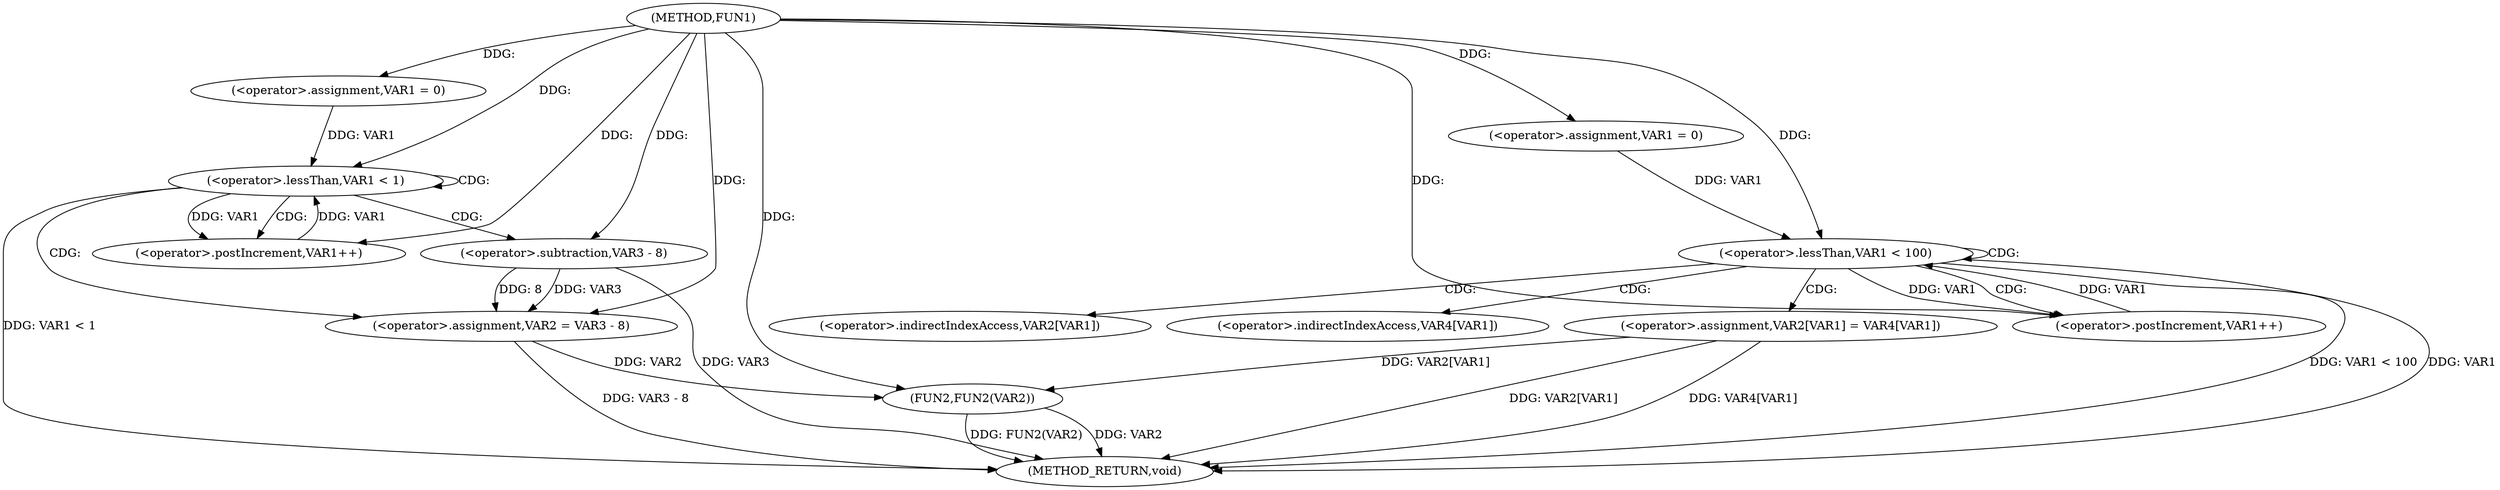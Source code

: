 digraph FUN1 {  
"1000100" [label = "(METHOD,FUN1)" ]
"1000142" [label = "(METHOD_RETURN,void)" ]
"1000106" [label = "(<operator>.assignment,VAR1 = 0)" ]
"1000109" [label = "(<operator>.lessThan,VAR1 < 1)" ]
"1000112" [label = "(<operator>.postIncrement,VAR1++)" ]
"1000115" [label = "(<operator>.assignment,VAR2 = VAR3 - 8)" ]
"1000117" [label = "(<operator>.subtraction,VAR3 - 8)" ]
"1000124" [label = "(<operator>.assignment,VAR1 = 0)" ]
"1000127" [label = "(<operator>.lessThan,VAR1 < 100)" ]
"1000130" [label = "(<operator>.postIncrement,VAR1++)" ]
"1000133" [label = "(<operator>.assignment,VAR2[VAR1] = VAR4[VAR1])" ]
"1000140" [label = "(FUN2,FUN2(VAR2))" ]
"1000134" [label = "(<operator>.indirectIndexAccess,VAR2[VAR1])" ]
"1000137" [label = "(<operator>.indirectIndexAccess,VAR4[VAR1])" ]
  "1000115" -> "1000142"  [ label = "DDG: VAR3 - 8"] 
  "1000140" -> "1000142"  [ label = "DDG: VAR2"] 
  "1000140" -> "1000142"  [ label = "DDG: FUN2(VAR2)"] 
  "1000133" -> "1000142"  [ label = "DDG: VAR2[VAR1]"] 
  "1000127" -> "1000142"  [ label = "DDG: VAR1 < 100"] 
  "1000117" -> "1000142"  [ label = "DDG: VAR3"] 
  "1000127" -> "1000142"  [ label = "DDG: VAR1"] 
  "1000133" -> "1000142"  [ label = "DDG: VAR4[VAR1]"] 
  "1000109" -> "1000142"  [ label = "DDG: VAR1 < 1"] 
  "1000100" -> "1000106"  [ label = "DDG: "] 
  "1000106" -> "1000109"  [ label = "DDG: VAR1"] 
  "1000112" -> "1000109"  [ label = "DDG: VAR1"] 
  "1000100" -> "1000109"  [ label = "DDG: "] 
  "1000109" -> "1000112"  [ label = "DDG: VAR1"] 
  "1000100" -> "1000112"  [ label = "DDG: "] 
  "1000117" -> "1000115"  [ label = "DDG: VAR3"] 
  "1000117" -> "1000115"  [ label = "DDG: 8"] 
  "1000100" -> "1000115"  [ label = "DDG: "] 
  "1000100" -> "1000117"  [ label = "DDG: "] 
  "1000100" -> "1000124"  [ label = "DDG: "] 
  "1000124" -> "1000127"  [ label = "DDG: VAR1"] 
  "1000130" -> "1000127"  [ label = "DDG: VAR1"] 
  "1000100" -> "1000127"  [ label = "DDG: "] 
  "1000127" -> "1000130"  [ label = "DDG: VAR1"] 
  "1000100" -> "1000130"  [ label = "DDG: "] 
  "1000133" -> "1000140"  [ label = "DDG: VAR2[VAR1]"] 
  "1000115" -> "1000140"  [ label = "DDG: VAR2"] 
  "1000100" -> "1000140"  [ label = "DDG: "] 
  "1000109" -> "1000109"  [ label = "CDG: "] 
  "1000109" -> "1000112"  [ label = "CDG: "] 
  "1000109" -> "1000115"  [ label = "CDG: "] 
  "1000109" -> "1000117"  [ label = "CDG: "] 
  "1000127" -> "1000137"  [ label = "CDG: "] 
  "1000127" -> "1000130"  [ label = "CDG: "] 
  "1000127" -> "1000133"  [ label = "CDG: "] 
  "1000127" -> "1000127"  [ label = "CDG: "] 
  "1000127" -> "1000134"  [ label = "CDG: "] 
}
